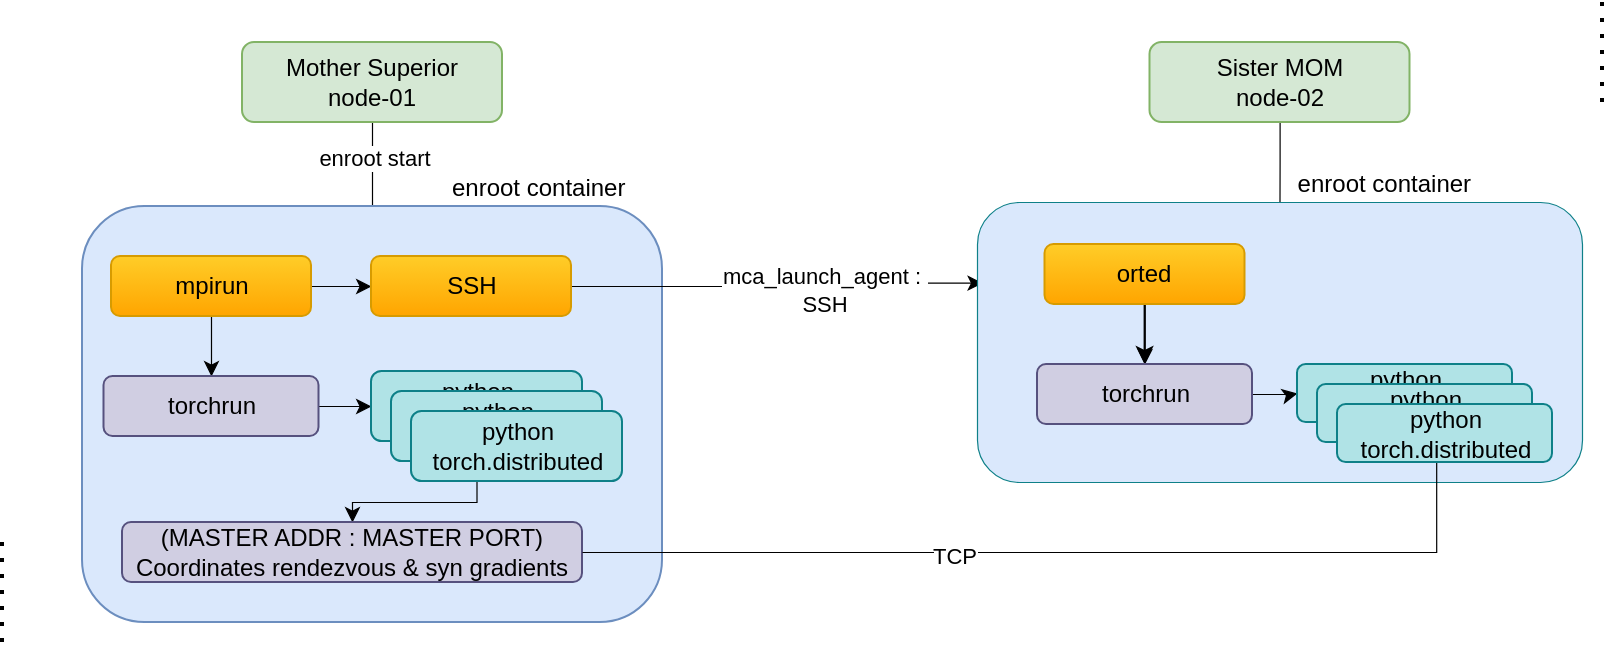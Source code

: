 <mxfile version="24.7.12">
  <diagram name="Page-1" id="_VsbYvV-JF-7i54SJjoL">
    <mxGraphModel dx="1205" dy="711" grid="1" gridSize="10" guides="1" tooltips="1" connect="1" arrows="1" fold="1" page="1" pageScale="1" pageWidth="850" pageHeight="1100" math="0" shadow="0">
      <root>
        <mxCell id="0" />
        <mxCell id="1" parent="0" />
        <mxCell id="XO2l59_HI8UwT8diU1Ak-7" value="" style="edgeStyle=orthogonalEdgeStyle;rounded=0;orthogonalLoop=1;jettySize=auto;html=1;endArrow=none;endFill=0;strokeWidth=0.6;" edge="1" parent="1" source="XO2l59_HI8UwT8diU1Ak-4" target="XO2l59_HI8UwT8diU1Ak-6">
          <mxGeometry relative="1" as="geometry" />
        </mxCell>
        <mxCell id="XO2l59_HI8UwT8diU1Ak-13" value="enroot start" style="edgeLabel;html=1;align=center;verticalAlign=middle;resizable=0;points=[];" vertex="1" connectable="0" parent="XO2l59_HI8UwT8diU1Ak-7">
          <mxGeometry x="-0.175" y="1" relative="1" as="geometry">
            <mxPoint as="offset" />
          </mxGeometry>
        </mxCell>
        <mxCell id="XO2l59_HI8UwT8diU1Ak-4" value="Mother Superior&lt;br&gt;node-01" style="rounded=1;whiteSpace=wrap;html=1;fillColor=#d5e8d4;strokeColor=#82b366;" vertex="1" parent="1">
          <mxGeometry x="130" y="280" width="130" height="40" as="geometry" />
        </mxCell>
        <mxCell id="XO2l59_HI8UwT8diU1Ak-6" value="&amp;nbsp;&amp;nbsp;&amp;nbsp;&amp;nbsp;&amp;nbsp;&amp;nbsp;&amp;nbsp;&amp;nbsp;&amp;nbsp;&amp;nbsp;&amp;nbsp;&amp;nbsp;&amp;nbsp;&amp;nbsp;&amp;nbsp;&amp;nbsp;&amp;nbsp;&amp;nbsp;&amp;nbsp;&amp;nbsp;&amp;nbsp;&amp;nbsp;&amp;nbsp;&amp;nbsp;&amp;nbsp;&amp;nbsp;&amp;nbsp;&amp;nbsp;&amp;nbsp;&amp;nbsp;&amp;nbsp;&amp;nbsp;&amp;nbsp;&amp;nbsp;&amp;nbsp;&amp;nbsp;&amp;nbsp;&amp;nbsp;&amp;nbsp;&amp;nbsp;&amp;nbsp;&amp;nbsp;&amp;nbsp;&amp;nbsp;&amp;nbsp;&amp;nbsp;&amp;nbsp;&amp;nbsp;&amp;nbsp; enroot container" style="rounded=1;whiteSpace=wrap;html=1;labelPosition=center;verticalLabelPosition=top;align=center;verticalAlign=bottom;fillColor=#dae8fc;strokeColor=#6c8ebf;" vertex="1" parent="1">
          <mxGeometry x="50" y="362" width="290" height="208" as="geometry" />
        </mxCell>
        <mxCell id="XO2l59_HI8UwT8diU1Ak-12" style="edgeStyle=orthogonalEdgeStyle;rounded=0;orthogonalLoop=1;jettySize=auto;html=1;entryX=0.5;entryY=0;entryDx=0;entryDy=0;strokeWidth=0.6;" edge="1" parent="1" source="XO2l59_HI8UwT8diU1Ak-10" target="XO2l59_HI8UwT8diU1Ak-11">
          <mxGeometry relative="1" as="geometry" />
        </mxCell>
        <mxCell id="XO2l59_HI8UwT8diU1Ak-15" style="edgeStyle=orthogonalEdgeStyle;rounded=0;orthogonalLoop=1;jettySize=auto;html=1;entryX=0.009;entryY=0.288;entryDx=0;entryDy=0;exitX=1;exitY=0.5;exitDx=0;exitDy=0;entryPerimeter=0;strokeWidth=0.6;" edge="1" parent="1" source="XO2l59_HI8UwT8diU1Ak-21" target="XO2l59_HI8UwT8diU1Ak-17">
          <mxGeometry relative="1" as="geometry" />
        </mxCell>
        <mxCell id="XO2l59_HI8UwT8diU1Ak-16" value="&lt;div&gt;mca_launch_agent :&amp;nbsp;&lt;/div&gt;&lt;div&gt;SSH&lt;/div&gt;" style="edgeLabel;html=1;align=center;verticalAlign=middle;resizable=0;points=[];" vertex="1" connectable="0" parent="XO2l59_HI8UwT8diU1Ak-15">
          <mxGeometry x="-0.005" y="-1" relative="1" as="geometry">
            <mxPoint x="25" y="2" as="offset" />
          </mxGeometry>
        </mxCell>
        <mxCell id="XO2l59_HI8UwT8diU1Ak-22" value="" style="edgeStyle=orthogonalEdgeStyle;rounded=0;orthogonalLoop=1;jettySize=auto;html=1;strokeWidth=0.6;" edge="1" parent="1" source="XO2l59_HI8UwT8diU1Ak-10" target="XO2l59_HI8UwT8diU1Ak-21">
          <mxGeometry relative="1" as="geometry" />
        </mxCell>
        <mxCell id="XO2l59_HI8UwT8diU1Ak-10" value="mpirun" style="whiteSpace=wrap;html=1;rounded=1;fillColor=#ffcd28;gradientColor=#ffa500;strokeColor=#d79b00;" vertex="1" parent="1">
          <mxGeometry x="64.5" y="387" width="100" height="30" as="geometry" />
        </mxCell>
        <mxCell id="XO2l59_HI8UwT8diU1Ak-31" value="" style="edgeStyle=orthogonalEdgeStyle;rounded=0;orthogonalLoop=1;jettySize=auto;html=1;strokeWidth=0.6;" edge="1" parent="1" source="XO2l59_HI8UwT8diU1Ak-11" target="XO2l59_HI8UwT8diU1Ak-30">
          <mxGeometry relative="1" as="geometry" />
        </mxCell>
        <mxCell id="XO2l59_HI8UwT8diU1Ak-11" value="torchrun" style="rounded=1;whiteSpace=wrap;html=1;labelPosition=center;verticalLabelPosition=middle;align=center;verticalAlign=middle;fillColor=#d0cee2;strokeColor=#56517e;" vertex="1" parent="1">
          <mxGeometry x="60.75" y="447" width="107.5" height="30" as="geometry" />
        </mxCell>
        <mxCell id="XO2l59_HI8UwT8diU1Ak-18" value="" style="edgeStyle=orthogonalEdgeStyle;rounded=0;orthogonalLoop=1;jettySize=auto;html=1;endArrow=none;endFill=0;strokeWidth=0.6;" edge="1" parent="1" source="XO2l59_HI8UwT8diU1Ak-14" target="XO2l59_HI8UwT8diU1Ak-17">
          <mxGeometry relative="1" as="geometry" />
        </mxCell>
        <mxCell id="XO2l59_HI8UwT8diU1Ak-14" value="&lt;div&gt;Sister MOM&lt;/div&gt;&lt;div&gt;node-02&lt;/div&gt;" style="rounded=1;whiteSpace=wrap;html=1;fillColor=#d5e8d4;strokeColor=#82b366;" vertex="1" parent="1">
          <mxGeometry x="583.75" y="280" width="130" height="40" as="geometry" />
        </mxCell>
        <mxCell id="XO2l59_HI8UwT8diU1Ak-17" value="&lt;div&gt;&amp;nbsp;&amp;nbsp;&amp;nbsp;&amp;nbsp;&amp;nbsp;&amp;nbsp;&amp;nbsp;&amp;nbsp;&amp;nbsp;&amp;nbsp;&amp;nbsp;&amp;nbsp;&amp;nbsp;&amp;nbsp;&amp;nbsp;&amp;nbsp;&amp;nbsp;&amp;nbsp;&amp;nbsp;&amp;nbsp;&amp;nbsp;&amp;nbsp;&amp;nbsp;&amp;nbsp;&amp;nbsp;&amp;nbsp;&amp;nbsp;&amp;nbsp;&amp;nbsp;&amp;nbsp; enroot container &lt;/div&gt;" style="rounded=1;whiteSpace=wrap;html=1;labelPosition=center;verticalLabelPosition=top;align=center;verticalAlign=bottom;fillColor=#DAE8FC;strokeColor=#0e8088;strokeWidth=0.6;" vertex="1" parent="1">
          <mxGeometry x="497.5" y="360" width="302.5" height="140" as="geometry" />
        </mxCell>
        <mxCell id="XO2l59_HI8UwT8diU1Ak-21" value="SSH" style="whiteSpace=wrap;html=1;rounded=1;fillColor=#ffcd28;gradientColor=#ffa500;strokeColor=#d79b00;" vertex="1" parent="1">
          <mxGeometry x="194.5" y="387" width="100" height="30" as="geometry" />
        </mxCell>
        <mxCell id="XO2l59_HI8UwT8diU1Ak-27" value="" style="edgeStyle=orthogonalEdgeStyle;rounded=0;orthogonalLoop=1;jettySize=auto;html=1;" edge="1" parent="1" source="XO2l59_HI8UwT8diU1Ak-23" target="XO2l59_HI8UwT8diU1Ak-25">
          <mxGeometry relative="1" as="geometry" />
        </mxCell>
        <mxCell id="XO2l59_HI8UwT8diU1Ak-34" value="" style="edgeStyle=orthogonalEdgeStyle;rounded=0;orthogonalLoop=1;jettySize=auto;html=1;strokeWidth=0.6;" edge="1" parent="1" source="XO2l59_HI8UwT8diU1Ak-23" target="XO2l59_HI8UwT8diU1Ak-25">
          <mxGeometry relative="1" as="geometry" />
        </mxCell>
        <mxCell id="XO2l59_HI8UwT8diU1Ak-23" value="orted" style="whiteSpace=wrap;html=1;rounded=1;fillColor=#ffcd28;gradientColor=#ffa500;strokeColor=#d79b00;" vertex="1" parent="1">
          <mxGeometry x="531.25" y="381" width="100" height="30" as="geometry" />
        </mxCell>
        <mxCell id="XO2l59_HI8UwT8diU1Ak-33" value="" style="edgeStyle=orthogonalEdgeStyle;rounded=0;orthogonalLoop=1;jettySize=auto;html=1;strokeWidth=0.6;" edge="1" parent="1" source="XO2l59_HI8UwT8diU1Ak-25" target="XO2l59_HI8UwT8diU1Ak-32">
          <mxGeometry relative="1" as="geometry" />
        </mxCell>
        <mxCell id="XO2l59_HI8UwT8diU1Ak-25" value="torchrun" style="rounded=1;whiteSpace=wrap;html=1;labelPosition=center;verticalLabelPosition=middle;align=center;verticalAlign=middle;fillColor=#d0cee2;strokeColor=#56517e;" vertex="1" parent="1">
          <mxGeometry x="527.5" y="441" width="107.5" height="30" as="geometry" />
        </mxCell>
        <mxCell id="XO2l59_HI8UwT8diU1Ak-39" value="" style="edgeStyle=orthogonalEdgeStyle;rounded=0;orthogonalLoop=1;jettySize=auto;html=1;strokeWidth=0.6;" edge="1" parent="1" source="XO2l59_HI8UwT8diU1Ak-30" target="XO2l59_HI8UwT8diU1Ak-35">
          <mxGeometry relative="1" as="geometry">
            <Array as="points">
              <mxPoint x="247" y="510" />
              <mxPoint x="185" y="510" />
            </Array>
          </mxGeometry>
        </mxCell>
        <mxCell id="XO2l59_HI8UwT8diU1Ak-30" value="python&lt;br&gt;torch.distributed" style="whiteSpace=wrap;html=1;rounded=1;fillColor=#b0e3e6;strokeColor=#0e8088;" vertex="1" parent="1">
          <mxGeometry x="194.5" y="444.5" width="105.5" height="35" as="geometry" />
        </mxCell>
        <mxCell id="XO2l59_HI8UwT8diU1Ak-32" value="python&lt;br&gt;torch.distributed" style="rounded=1;whiteSpace=wrap;html=1;labelPosition=center;verticalLabelPosition=middle;align=center;verticalAlign=middle;fillColor=#b0e3e6;strokeColor=#0e8088;" vertex="1" parent="1">
          <mxGeometry x="657.5" y="441" width="107.5" height="29" as="geometry" />
        </mxCell>
        <mxCell id="XO2l59_HI8UwT8diU1Ak-35" value="&lt;div&gt;(MASTER ADDR : MASTER PORT)&lt;/div&gt;&lt;div&gt;Coordinates rendezvous &amp;amp; syn gradients &lt;br&gt;&lt;/div&gt;" style="rounded=1;whiteSpace=wrap;html=1;fillColor=#d0cee2;strokeColor=#56517e;" vertex="1" parent="1">
          <mxGeometry x="70" y="520" width="230" height="30" as="geometry" />
        </mxCell>
        <mxCell id="XO2l59_HI8UwT8diU1Ak-44" style="edgeStyle=orthogonalEdgeStyle;rounded=0;orthogonalLoop=1;jettySize=auto;html=1;entryX=0.759;entryY=0.786;entryDx=0;entryDy=0;entryPerimeter=0;endArrow=none;endFill=0;strokeWidth=0.6;" edge="1" parent="1" source="XO2l59_HI8UwT8diU1Ak-35" target="XO2l59_HI8UwT8diU1Ak-17">
          <mxGeometry relative="1" as="geometry" />
        </mxCell>
        <mxCell id="XO2l59_HI8UwT8diU1Ak-45" value="TCP" style="edgeLabel;html=1;align=center;verticalAlign=middle;resizable=0;points=[];" vertex="1" connectable="0" parent="XO2l59_HI8UwT8diU1Ak-44">
          <mxGeometry x="-0.247" y="-2" relative="1" as="geometry">
            <mxPoint as="offset" />
          </mxGeometry>
        </mxCell>
        <mxCell id="XO2l59_HI8UwT8diU1Ak-46" value="python&lt;br&gt;torch.distributed" style="whiteSpace=wrap;html=1;rounded=1;fillColor=#b0e3e6;strokeColor=#0e8088;" vertex="1" parent="1">
          <mxGeometry x="204.5" y="454.5" width="105.5" height="35" as="geometry" />
        </mxCell>
        <mxCell id="XO2l59_HI8UwT8diU1Ak-47" value="python&lt;br&gt;torch.distributed" style="whiteSpace=wrap;html=1;rounded=1;fillColor=#b0e3e6;strokeColor=#0e8088;" vertex="1" parent="1">
          <mxGeometry x="214.5" y="464.5" width="105.5" height="35" as="geometry" />
        </mxCell>
        <mxCell id="XO2l59_HI8UwT8diU1Ak-48" value="python&lt;br&gt;torch.distributed" style="rounded=1;whiteSpace=wrap;html=1;labelPosition=center;verticalLabelPosition=middle;align=center;verticalAlign=middle;fillColor=#b0e3e6;strokeColor=#0e8088;" vertex="1" parent="1">
          <mxGeometry x="667.5" y="451" width="107.5" height="29" as="geometry" />
        </mxCell>
        <mxCell id="XO2l59_HI8UwT8diU1Ak-49" value="python&lt;br&gt;torch.distributed" style="rounded=1;whiteSpace=wrap;html=1;labelPosition=center;verticalLabelPosition=middle;align=center;verticalAlign=middle;fillColor=#b0e3e6;strokeColor=#0e8088;" vertex="1" parent="1">
          <mxGeometry x="677.5" y="461" width="107.5" height="29" as="geometry" />
        </mxCell>
        <mxCell id="XO2l59_HI8UwT8diU1Ak-50" value="" style="endArrow=none;dashed=1;html=1;dashPattern=1 3;strokeWidth=2;rounded=0;" edge="1" parent="1">
          <mxGeometry width="50" height="50" relative="1" as="geometry">
            <mxPoint x="810" y="310" as="sourcePoint" />
            <mxPoint x="810" y="260" as="targetPoint" />
          </mxGeometry>
        </mxCell>
        <mxCell id="XO2l59_HI8UwT8diU1Ak-51" value="" style="endArrow=none;dashed=1;html=1;dashPattern=1 3;strokeWidth=2;rounded=0;" edge="1" parent="1">
          <mxGeometry width="50" height="50" relative="1" as="geometry">
            <mxPoint x="10" y="580" as="sourcePoint" />
            <mxPoint x="10" y="530" as="targetPoint" />
          </mxGeometry>
        </mxCell>
      </root>
    </mxGraphModel>
  </diagram>
</mxfile>

